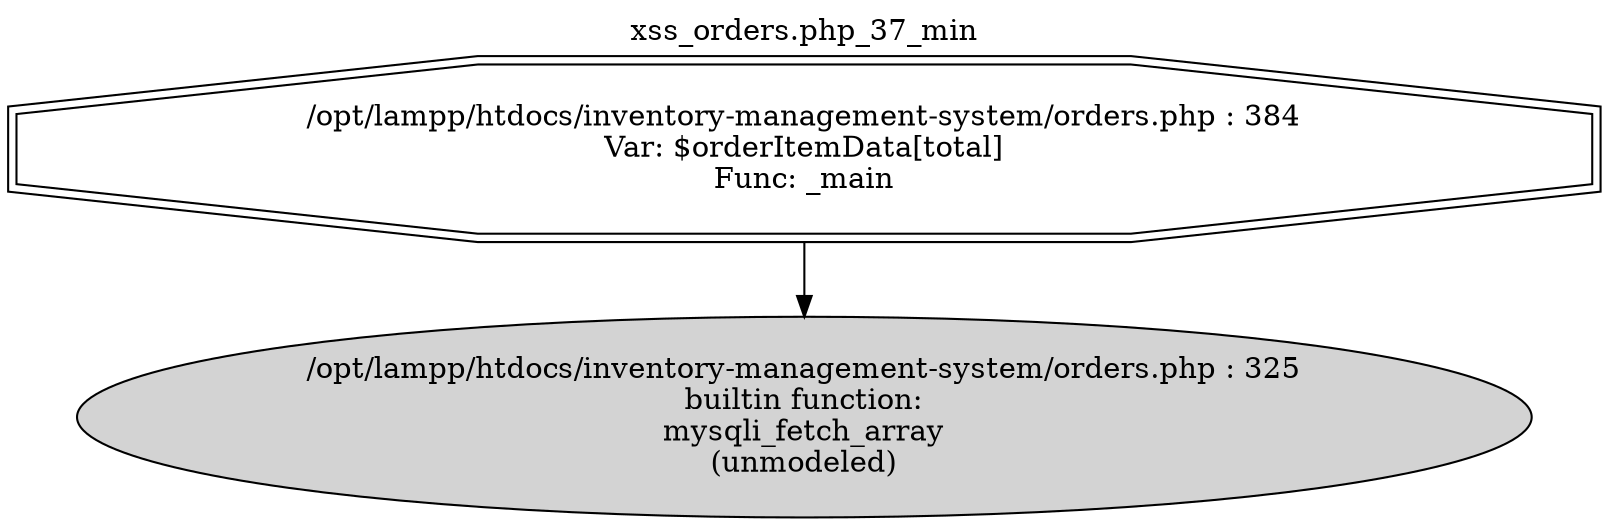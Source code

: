 digraph cfg {
  label="xss_orders.php_37_min";
  labelloc=t;
  n1 [shape=doubleoctagon, label="/opt/lampp/htdocs/inventory-management-system/orders.php : 384\nVar: $orderItemData[total]\nFunc: _main\n"];
  n2 [shape=ellipse, label="/opt/lampp/htdocs/inventory-management-system/orders.php : 325\nbuiltin function:\nmysqli_fetch_array\n(unmodeled)\n",style=filled];
  n1 -> n2;
}
